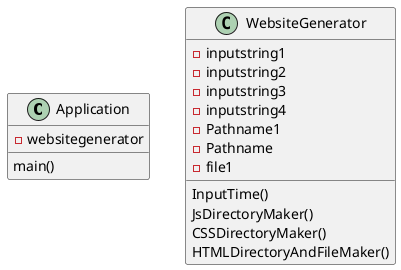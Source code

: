 @startuml
'https://plantuml.com/sequence-diagram

class Application{
-websitegenerator

main()
}

class WebsiteGenerator{
-inputstring1
-inputstring2
-inputstring3
-inputstring4
-Pathname1
-Pathname
-file1



InputTime()
JsDirectoryMaker()
CSSDirectoryMaker()
HTMLDirectoryAndFileMaker()
}

@enduml